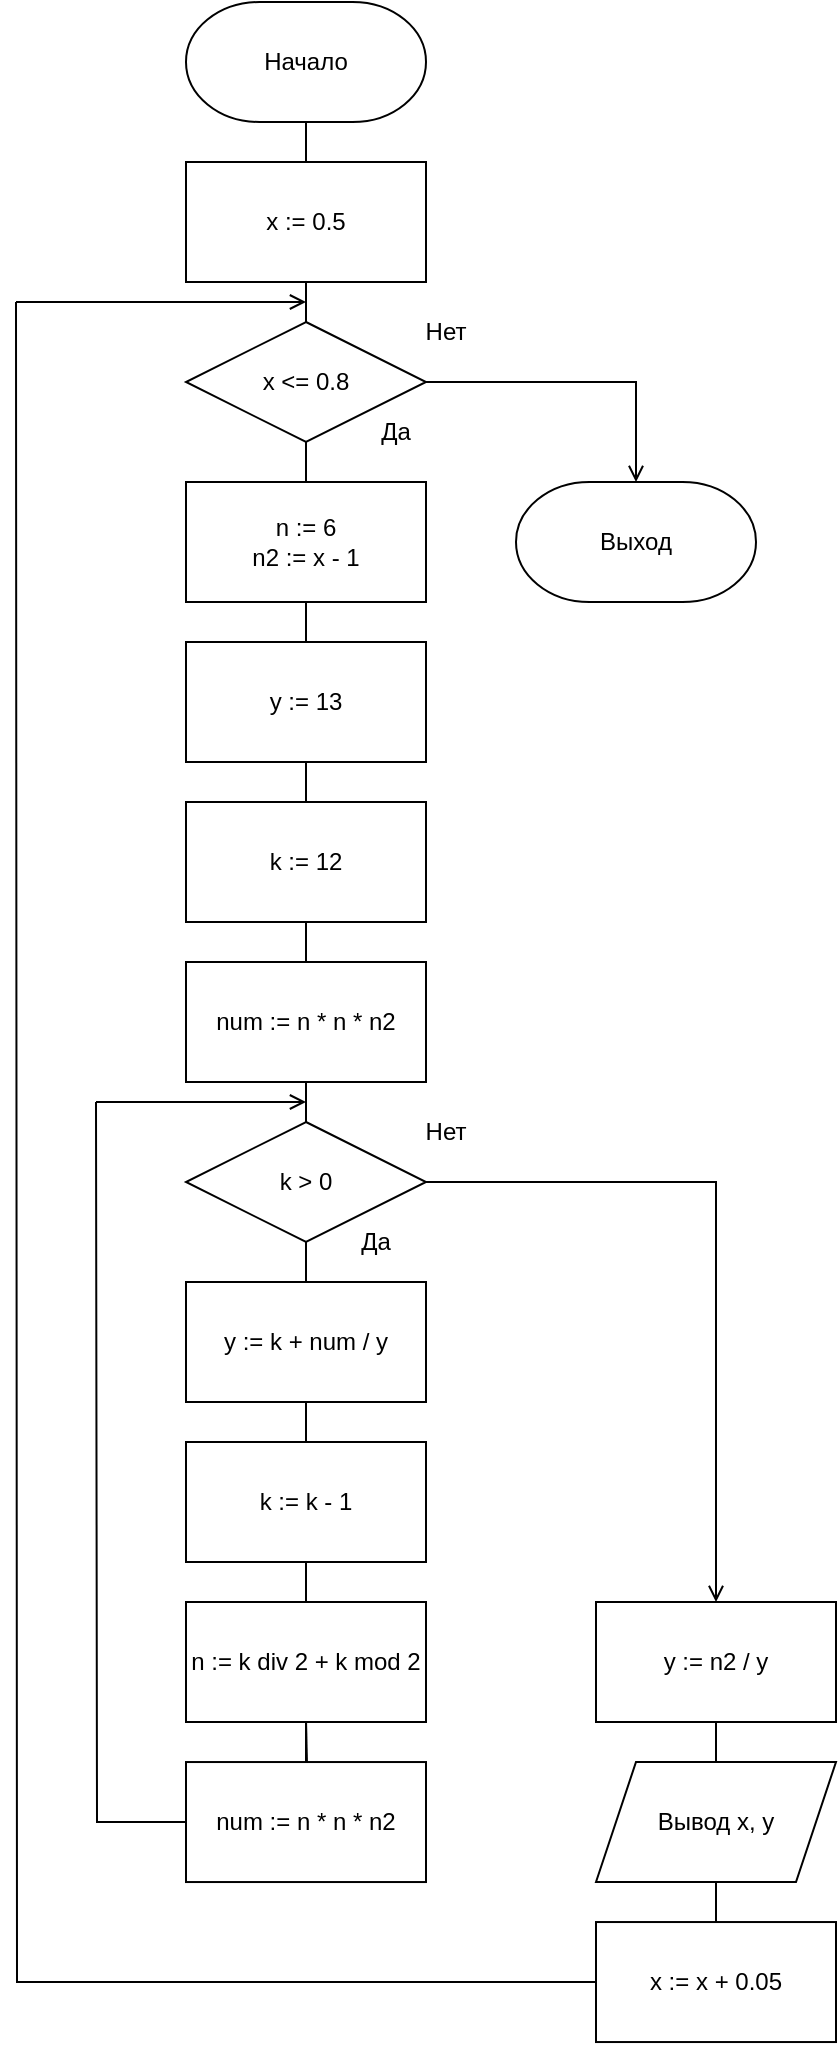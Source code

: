 <mxfile version="15.4.3" type="github">
  <diagram id="MIBOK2jj9Gg0tdRurm68" name="Page-1">
    <mxGraphModel dx="917" dy="528" grid="1" gridSize="10" guides="1" tooltips="1" connect="1" arrows="1" fold="1" page="1" pageScale="1" pageWidth="850" pageHeight="1100" math="0" shadow="0">
      <root>
        <mxCell id="0" />
        <mxCell id="1" parent="0" />
        <mxCell id="ArKunAAKFZ93WHVitjTv-2" value="Начало" style="strokeWidth=1;html=1;shape=mxgraph.flowchart.terminator;whiteSpace=wrap;" parent="1" vertex="1">
          <mxGeometry x="365" width="120" height="60" as="geometry" />
        </mxCell>
        <mxCell id="ArKunAAKFZ93WHVitjTv-3" style="edgeStyle=orthogonalEdgeStyle;rounded=0;orthogonalLoop=1;jettySize=auto;html=1;entryX=0.5;entryY=0;entryDx=0;entryDy=0;endArrow=none;endFill=0;" parent="1" target="ArKunAAKFZ93WHVitjTv-17" edge="1">
          <mxGeometry relative="1" as="geometry">
            <mxPoint x="425" y="140" as="sourcePoint" />
          </mxGeometry>
        </mxCell>
        <mxCell id="ArKunAAKFZ93WHVitjTv-4" value="x := 0.5" style="rounded=0;whiteSpace=wrap;html=1;" parent="1" vertex="1">
          <mxGeometry x="365" y="80" width="120" height="60" as="geometry" />
        </mxCell>
        <mxCell id="ArKunAAKFZ93WHVitjTv-5" style="edgeStyle=orthogonalEdgeStyle;rounded=0;orthogonalLoop=1;jettySize=auto;html=1;endArrow=none;endFill=0;" parent="1" edge="1">
          <mxGeometry relative="1" as="geometry">
            <mxPoint x="425" y="320" as="targetPoint" />
            <mxPoint x="425" y="300" as="sourcePoint" />
          </mxGeometry>
        </mxCell>
        <mxCell id="ArKunAAKFZ93WHVitjTv-6" value="у := 13" style="rounded=0;whiteSpace=wrap;html=1;" parent="1" vertex="1">
          <mxGeometry x="365" y="320" width="120" height="60" as="geometry" />
        </mxCell>
        <mxCell id="ArKunAAKFZ93WHVitjTv-7" style="edgeStyle=orthogonalEdgeStyle;rounded=0;orthogonalLoop=1;jettySize=auto;html=1;endArrow=none;endFill=0;" parent="1" edge="1">
          <mxGeometry relative="1" as="geometry">
            <mxPoint x="425" y="400.0" as="targetPoint" />
            <mxPoint x="425" y="380.0" as="sourcePoint" />
          </mxGeometry>
        </mxCell>
        <mxCell id="ArKunAAKFZ93WHVitjTv-8" value="k := 12" style="rounded=0;whiteSpace=wrap;html=1;" parent="1" vertex="1">
          <mxGeometry x="365" y="400" width="120" height="60" as="geometry" />
        </mxCell>
        <mxCell id="ArKunAAKFZ93WHVitjTv-9" style="edgeStyle=orthogonalEdgeStyle;rounded=0;orthogonalLoop=1;jettySize=auto;html=1;endArrow=none;endFill=0;" parent="1" edge="1">
          <mxGeometry relative="1" as="geometry">
            <mxPoint x="425" y="480.0" as="targetPoint" />
            <mxPoint x="425" y="460.0" as="sourcePoint" />
          </mxGeometry>
        </mxCell>
        <mxCell id="ArKunAAKFZ93WHVitjTv-10" style="edgeStyle=orthogonalEdgeStyle;rounded=0;orthogonalLoop=1;jettySize=auto;html=1;endArrow=none;endFill=0;" parent="1" source="ArKunAAKFZ93WHVitjTv-11" edge="1">
          <mxGeometry relative="1" as="geometry">
            <mxPoint x="425" y="560.0" as="targetPoint" />
          </mxGeometry>
        </mxCell>
        <mxCell id="ArKunAAKFZ93WHVitjTv-11" value="num := n * n * n2" style="rounded=0;whiteSpace=wrap;html=1;" parent="1" vertex="1">
          <mxGeometry x="365" y="480" width="120" height="60" as="geometry" />
        </mxCell>
        <mxCell id="ArKunAAKFZ93WHVitjTv-12" style="edgeStyle=orthogonalEdgeStyle;rounded=0;orthogonalLoop=1;jettySize=auto;html=1;endArrow=none;endFill=0;" parent="1" source="ArKunAAKFZ93WHVitjTv-14" edge="1">
          <mxGeometry relative="1" as="geometry">
            <mxPoint x="425" y="640.0" as="targetPoint" />
          </mxGeometry>
        </mxCell>
        <mxCell id="ArKunAAKFZ93WHVitjTv-13" style="edgeStyle=orthogonalEdgeStyle;rounded=0;orthogonalLoop=1;jettySize=auto;html=1;endArrow=open;endFill=0;entryX=0.5;entryY=0;entryDx=0;entryDy=0;" parent="1" source="ArKunAAKFZ93WHVitjTv-14" target="ArKunAAKFZ93WHVitjTv-31" edge="1">
          <mxGeometry relative="1" as="geometry">
            <mxPoint x="640" y="640" as="targetPoint" />
          </mxGeometry>
        </mxCell>
        <mxCell id="ArKunAAKFZ93WHVitjTv-14" value="k &amp;gt; 0" style="rhombus;whiteSpace=wrap;html=1;strokeWidth=1;" parent="1" vertex="1">
          <mxGeometry x="365" y="560" width="120" height="60" as="geometry" />
        </mxCell>
        <mxCell id="ArKunAAKFZ93WHVitjTv-15" style="edgeStyle=orthogonalEdgeStyle;rounded=0;orthogonalLoop=1;jettySize=auto;html=1;endArrow=open;endFill=0;entryX=0.5;entryY=0;entryDx=0;entryDy=0;entryPerimeter=0;" parent="1" source="ArKunAAKFZ93WHVitjTv-17" target="ArKunAAKFZ93WHVitjTv-37" edge="1">
          <mxGeometry relative="1" as="geometry">
            <mxPoint x="600" y="240" as="targetPoint" />
          </mxGeometry>
        </mxCell>
        <mxCell id="ArKunAAKFZ93WHVitjTv-16" style="edgeStyle=orthogonalEdgeStyle;rounded=0;orthogonalLoop=1;jettySize=auto;html=1;endArrow=none;endFill=0;" parent="1" source="ArKunAAKFZ93WHVitjTv-17" edge="1">
          <mxGeometry relative="1" as="geometry">
            <mxPoint x="425" y="240" as="targetPoint" />
          </mxGeometry>
        </mxCell>
        <mxCell id="ArKunAAKFZ93WHVitjTv-17" value="x &amp;lt;= 0.8" style="rhombus;whiteSpace=wrap;html=1;strokeWidth=1;" parent="1" vertex="1">
          <mxGeometry x="365" y="160" width="120" height="60" as="geometry" />
        </mxCell>
        <mxCell id="ArKunAAKFZ93WHVitjTv-18" value="Да" style="text;html=1;strokeColor=none;fillColor=none;align=center;verticalAlign=middle;whiteSpace=wrap;rounded=0;" parent="1" vertex="1">
          <mxGeometry x="440" y="200" width="60" height="30" as="geometry" />
        </mxCell>
        <mxCell id="ArKunAAKFZ93WHVitjTv-19" value="Нет" style="text;html=1;strokeColor=none;fillColor=none;align=center;verticalAlign=middle;whiteSpace=wrap;rounded=0;" parent="1" vertex="1">
          <mxGeometry x="465" y="150" width="60" height="30" as="geometry" />
        </mxCell>
        <mxCell id="ArKunAAKFZ93WHVitjTv-20" value="Да" style="text;html=1;strokeColor=none;fillColor=none;align=center;verticalAlign=middle;whiteSpace=wrap;rounded=0;" parent="1" vertex="1">
          <mxGeometry x="440" y="610" width="40" height="20" as="geometry" />
        </mxCell>
        <mxCell id="ArKunAAKFZ93WHVitjTv-21" value="" style="edgeStyle=orthogonalEdgeStyle;rounded=0;orthogonalLoop=1;jettySize=auto;html=1;endArrow=none;endFill=0;" parent="1" target="ArKunAAKFZ93WHVitjTv-27" edge="1">
          <mxGeometry relative="1" as="geometry">
            <mxPoint x="425" y="860" as="sourcePoint" />
          </mxGeometry>
        </mxCell>
        <mxCell id="ArKunAAKFZ93WHVitjTv-22" style="edgeStyle=orthogonalEdgeStyle;rounded=0;orthogonalLoop=1;jettySize=auto;html=1;endArrow=none;endFill=0;" parent="1" source="ArKunAAKFZ93WHVitjTv-23" edge="1">
          <mxGeometry relative="1" as="geometry">
            <mxPoint x="425" y="710" as="targetPoint" />
          </mxGeometry>
        </mxCell>
        <mxCell id="ArKunAAKFZ93WHVitjTv-23" value="y := k + num / y" style="rounded=0;whiteSpace=wrap;html=1;strokeWidth=1;" parent="1" vertex="1">
          <mxGeometry x="365" y="640" width="120" height="60" as="geometry" />
        </mxCell>
        <mxCell id="ArKunAAKFZ93WHVitjTv-24" style="edgeStyle=orthogonalEdgeStyle;rounded=0;orthogonalLoop=1;jettySize=auto;html=1;endArrow=none;endFill=0;" parent="1" edge="1">
          <mxGeometry relative="1" as="geometry">
            <mxPoint x="425" y="880.02" as="targetPoint" />
            <mxPoint x="425.034" y="860.003" as="sourcePoint" />
          </mxGeometry>
        </mxCell>
        <mxCell id="ArKunAAKFZ93WHVitjTv-25" style="edgeStyle=orthogonalEdgeStyle;rounded=0;orthogonalLoop=1;jettySize=auto;html=1;endArrow=none;endFill=0;" parent="1" source="ArKunAAKFZ93WHVitjTv-27" edge="1">
          <mxGeometry relative="1" as="geometry">
            <mxPoint x="320" y="550.0" as="targetPoint" />
          </mxGeometry>
        </mxCell>
        <mxCell id="ArKunAAKFZ93WHVitjTv-26" value="" style="edgeStyle=orthogonalEdgeStyle;rounded=0;orthogonalLoop=1;jettySize=auto;html=1;endArrow=none;endFill=0;" parent="1" source="ArKunAAKFZ93WHVitjTv-27" edge="1">
          <mxGeometry relative="1" as="geometry">
            <mxPoint x="425" y="860" as="targetPoint" />
          </mxGeometry>
        </mxCell>
        <mxCell id="ArKunAAKFZ93WHVitjTv-27" value="num := n * n * n2" style="rounded=0;whiteSpace=wrap;html=1;strokeWidth=1;" parent="1" vertex="1">
          <mxGeometry x="365" y="880.02" width="120" height="60" as="geometry" />
        </mxCell>
        <mxCell id="ArKunAAKFZ93WHVitjTv-28" value="" style="endArrow=open;html=1;rounded=0;edgeStyle=orthogonalEdgeStyle;endFill=0;" parent="1" edge="1">
          <mxGeometry width="50" height="50" relative="1" as="geometry">
            <mxPoint x="320" y="550.0" as="sourcePoint" />
            <mxPoint x="425" y="550.0" as="targetPoint" />
          </mxGeometry>
        </mxCell>
        <mxCell id="ArKunAAKFZ93WHVitjTv-29" value="Нет" style="text;html=1;strokeColor=none;fillColor=none;align=center;verticalAlign=middle;whiteSpace=wrap;rounded=0;" parent="1" vertex="1">
          <mxGeometry x="465" y="550" width="60" height="30" as="geometry" />
        </mxCell>
        <mxCell id="ArKunAAKFZ93WHVitjTv-30" style="edgeStyle=orthogonalEdgeStyle;rounded=0;orthogonalLoop=1;jettySize=auto;html=1;endArrow=none;endFill=0;" parent="1" edge="1">
          <mxGeometry relative="1" as="geometry">
            <mxPoint x="630" y="880" as="targetPoint" />
            <mxPoint x="630" y="860" as="sourcePoint" />
          </mxGeometry>
        </mxCell>
        <mxCell id="ArKunAAKFZ93WHVitjTv-31" value="y := n2 / y" style="rounded=0;whiteSpace=wrap;html=1;strokeWidth=1;" parent="1" vertex="1">
          <mxGeometry x="570" y="800" width="120" height="60" as="geometry" />
        </mxCell>
        <mxCell id="ArKunAAKFZ93WHVitjTv-32" value="Вывод x, y" style="shape=parallelogram;perimeter=parallelogramPerimeter;whiteSpace=wrap;html=1;fixedSize=1;strokeWidth=1;" parent="1" vertex="1">
          <mxGeometry x="570" y="880" width="120" height="60" as="geometry" />
        </mxCell>
        <mxCell id="ArKunAAKFZ93WHVitjTv-33" value="" style="edgeStyle=orthogonalEdgeStyle;rounded=0;orthogonalLoop=1;jettySize=auto;html=1;endArrow=none;endFill=0;" parent="1" source="ArKunAAKFZ93WHVitjTv-35" edge="1">
          <mxGeometry relative="1" as="geometry">
            <mxPoint x="630.034" y="940" as="targetPoint" />
          </mxGeometry>
        </mxCell>
        <mxCell id="ArKunAAKFZ93WHVitjTv-34" style="edgeStyle=orthogonalEdgeStyle;rounded=0;orthogonalLoop=1;jettySize=auto;html=1;endArrow=none;endFill=0;" parent="1" source="ArKunAAKFZ93WHVitjTv-35" edge="1">
          <mxGeometry relative="1" as="geometry">
            <mxPoint x="280" y="150" as="targetPoint" />
          </mxGeometry>
        </mxCell>
        <mxCell id="ArKunAAKFZ93WHVitjTv-35" value="x := x + 0.05" style="rounded=0;whiteSpace=wrap;html=1;strokeWidth=1;" parent="1" vertex="1">
          <mxGeometry x="570" y="960.02" width="120" height="60" as="geometry" />
        </mxCell>
        <mxCell id="ArKunAAKFZ93WHVitjTv-36" value="" style="endArrow=open;html=1;rounded=0;edgeStyle=orthogonalEdgeStyle;endFill=0;" parent="1" edge="1">
          <mxGeometry width="50" height="50" relative="1" as="geometry">
            <mxPoint x="280" y="150" as="sourcePoint" />
            <mxPoint x="425" y="150" as="targetPoint" />
            <Array as="points">
              <mxPoint x="425" y="150" />
            </Array>
          </mxGeometry>
        </mxCell>
        <mxCell id="ArKunAAKFZ93WHVitjTv-37" value="Выход" style="strokeWidth=1;html=1;shape=mxgraph.flowchart.terminator;whiteSpace=wrap;" parent="1" vertex="1">
          <mxGeometry x="530" y="240" width="120" height="60" as="geometry" />
        </mxCell>
        <mxCell id="ArKunAAKFZ93WHVitjTv-38" style="edgeStyle=orthogonalEdgeStyle;rounded=0;orthogonalLoop=1;jettySize=auto;html=1;endArrow=none;endFill=0;" parent="1" source="ArKunAAKFZ93WHVitjTv-39" edge="1">
          <mxGeometry relative="1" as="geometry">
            <mxPoint x="425" y="800" as="targetPoint" />
          </mxGeometry>
        </mxCell>
        <mxCell id="ArKunAAKFZ93WHVitjTv-39" value="k := k - 1" style="rounded=0;whiteSpace=wrap;html=1;" parent="1" vertex="1">
          <mxGeometry x="365" y="720" width="120" height="60" as="geometry" />
        </mxCell>
        <mxCell id="ArKunAAKFZ93WHVitjTv-40" value="n := 6&lt;br&gt;n2 := x - 1" style="rounded=0;whiteSpace=wrap;html=1;" parent="1" vertex="1">
          <mxGeometry x="365" y="240" width="120" height="60" as="geometry" />
        </mxCell>
        <mxCell id="ArKunAAKFZ93WHVitjTv-41" value="n := k div 2 + k mod 2" style="rounded=0;whiteSpace=wrap;html=1;" parent="1" vertex="1">
          <mxGeometry x="365" y="800" width="120" height="60" as="geometry" />
        </mxCell>
        <mxCell id="ArKunAAKFZ93WHVitjTv-42" style="edgeStyle=orthogonalEdgeStyle;rounded=0;orthogonalLoop=1;jettySize=auto;html=1;endArrow=none;endFill=0;" parent="1" edge="1">
          <mxGeometry relative="1" as="geometry">
            <mxPoint x="425" y="80" as="targetPoint" />
            <mxPoint x="425" y="60" as="sourcePoint" />
          </mxGeometry>
        </mxCell>
      </root>
    </mxGraphModel>
  </diagram>
</mxfile>
